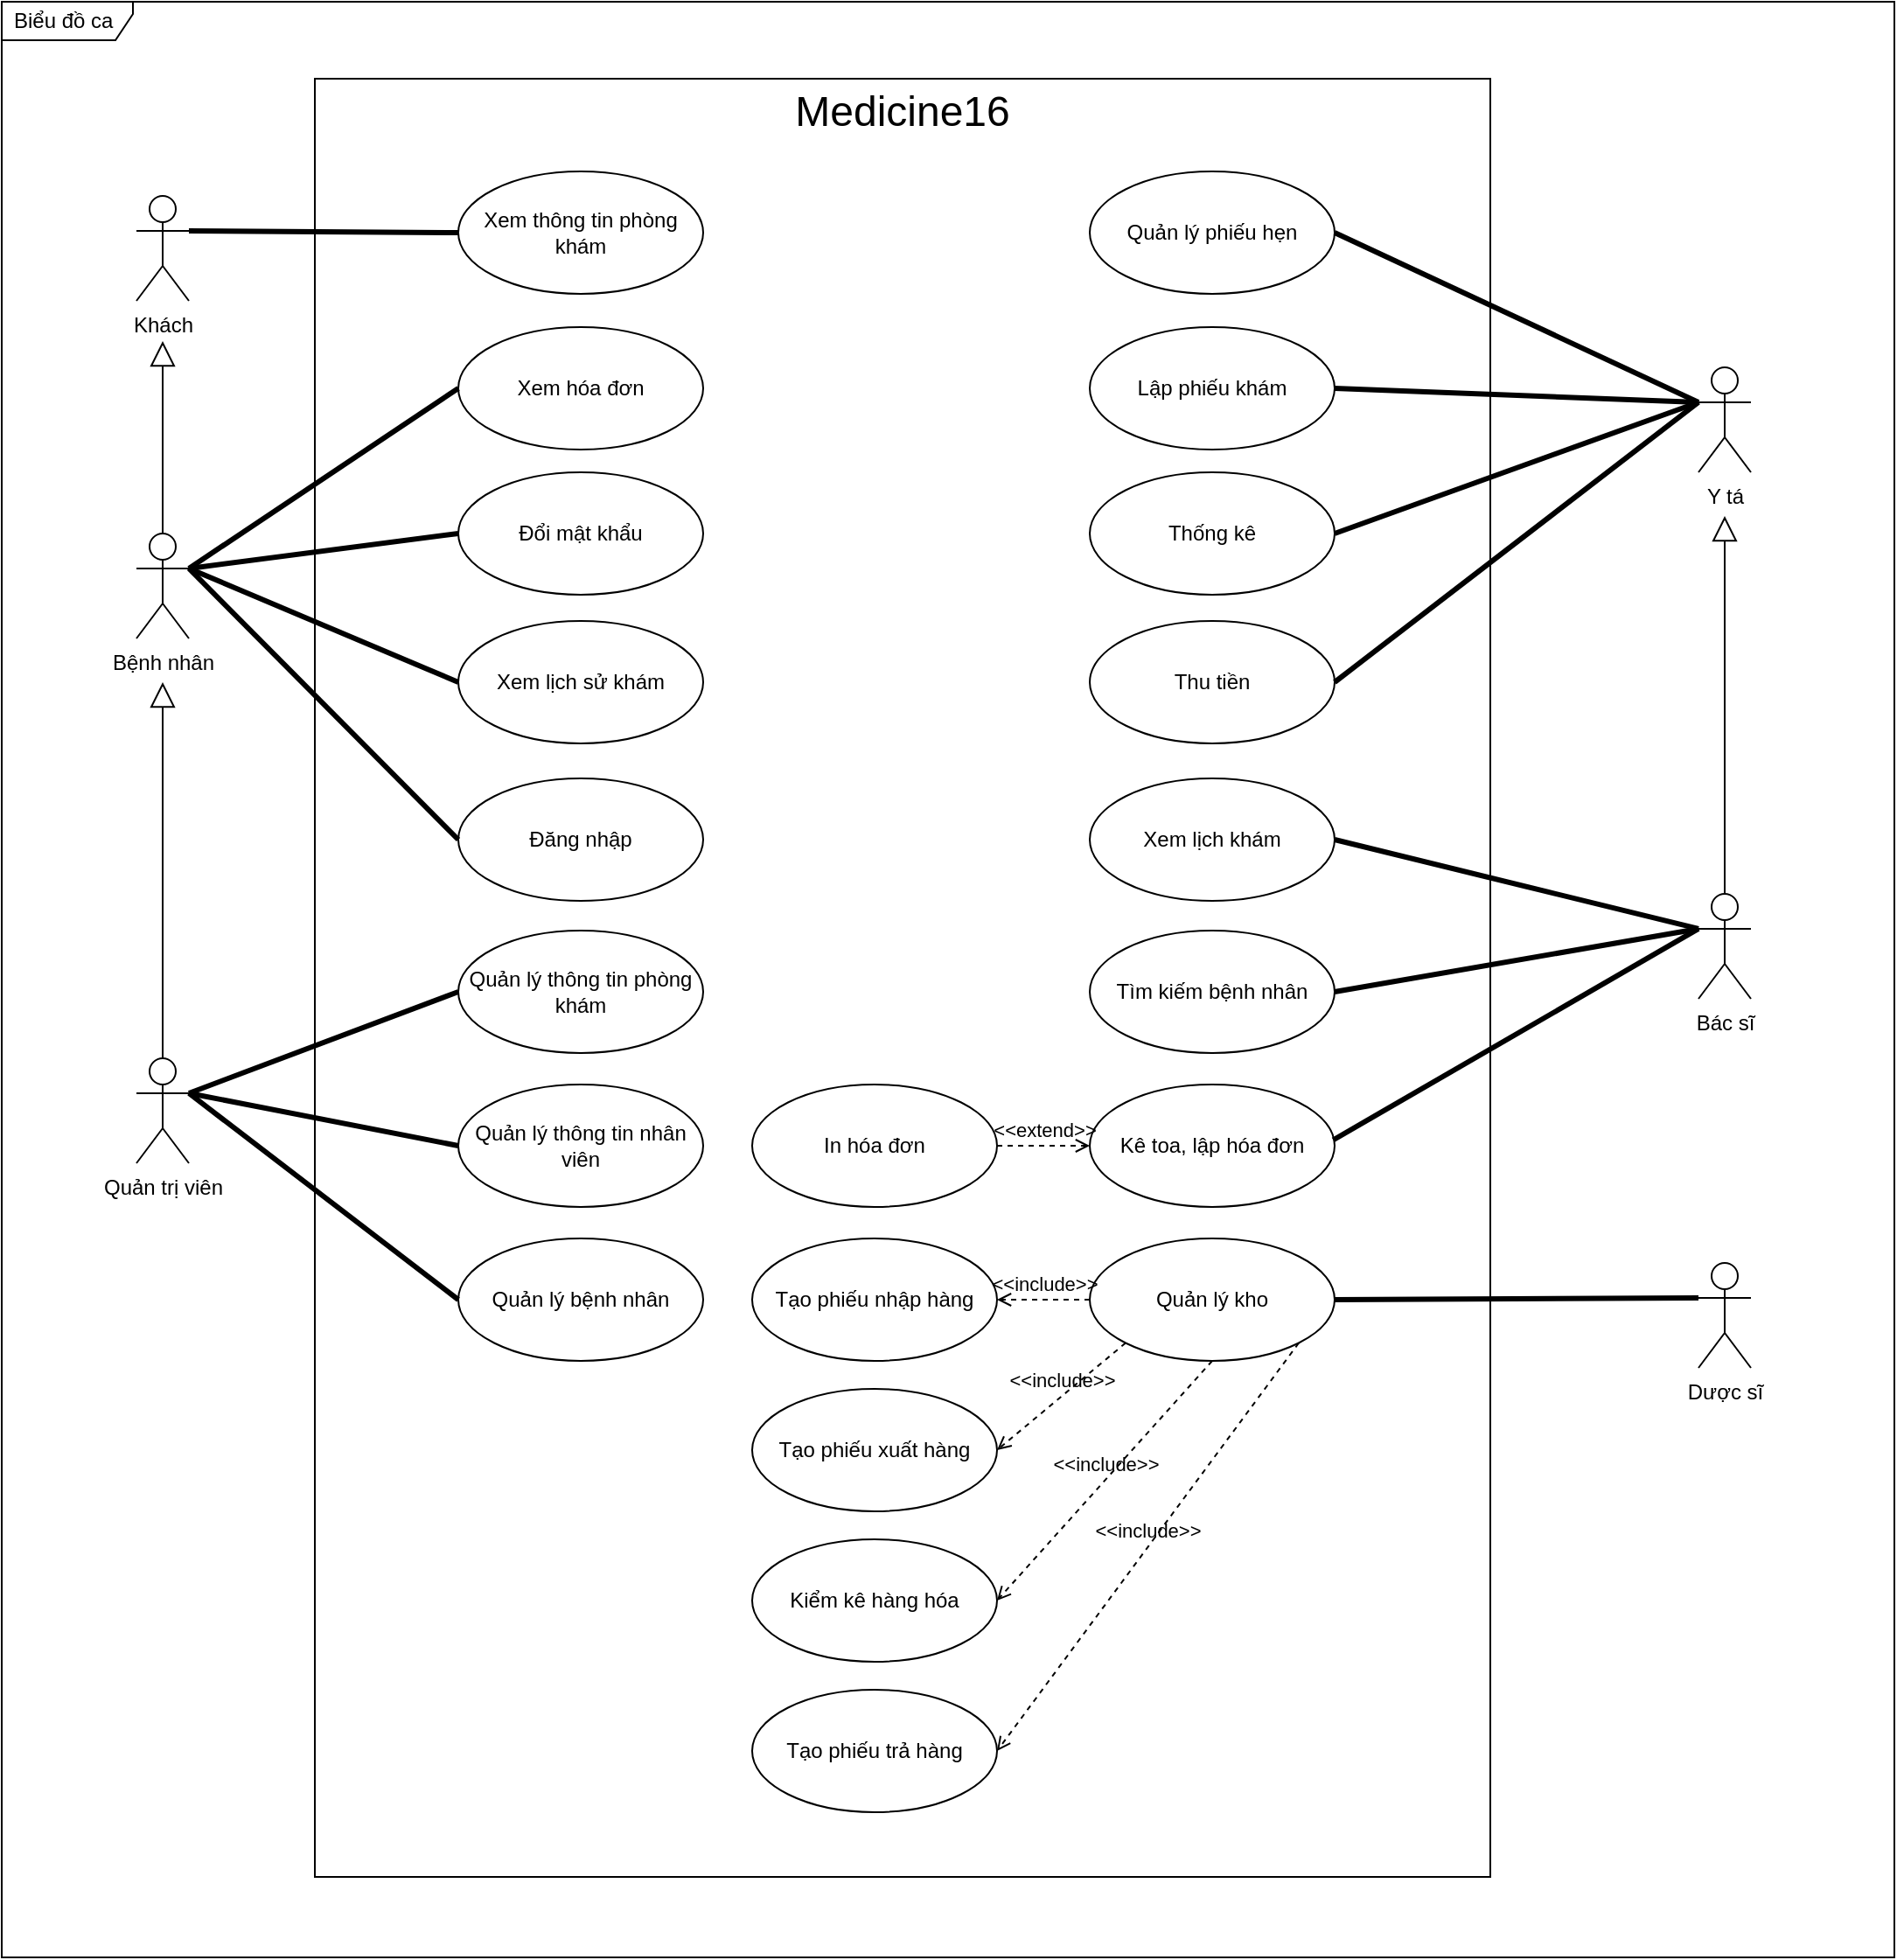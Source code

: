 <mxfile>
    <diagram id="3CGOplF_25yKbEWaD3JT" name="ca">
        <mxGraphModel dx="1855" dy="1674" grid="0" gridSize="10" guides="1" tooltips="1" connect="1" arrows="1" fold="1" page="1" pageScale="1" pageWidth="850" pageHeight="1100" math="0" shadow="0">
            <root>
                <mxCell id="0"/>
                <mxCell id="1" parent="0"/>
                <mxCell id="218" value="Biểu đồ ca" style="shape=umlFrame;whiteSpace=wrap;html=1;width=75;height=22;boundedLbl=1;verticalAlign=middle;align=left;spacingLeft=5;" parent="1" vertex="1">
                    <mxGeometry x="-195" y="-114" width="1082" height="1118" as="geometry"/>
                </mxCell>
                <mxCell id="263" value="" style="rounded=0;whiteSpace=wrap;html=1;" parent="1" vertex="1">
                    <mxGeometry x="-16" y="-70" width="672" height="1028" as="geometry"/>
                </mxCell>
                <mxCell id="90" value="Quản trị viên" style="shape=umlActor;verticalLabelPosition=bottom;verticalAlign=top;html=1;" parent="1" vertex="1">
                    <mxGeometry x="-118" y="490" width="30" height="60" as="geometry"/>
                </mxCell>
                <mxCell id="91" value="Xem thông tin phòng khám" style="ellipse;whiteSpace=wrap;html=1;" parent="1" vertex="1">
                    <mxGeometry x="66" y="-17" width="140" height="70" as="geometry"/>
                </mxCell>
                <mxCell id="92" value="Quản lý thông tin phòng khám" style="ellipse;whiteSpace=wrap;html=1;" parent="1" vertex="1">
                    <mxGeometry x="66" y="417" width="140" height="70" as="geometry"/>
                </mxCell>
                <mxCell id="93" value="" style="endArrow=none;startArrow=none;endFill=0;startFill=0;endSize=8;html=1;verticalAlign=bottom;labelBackgroundColor=none;strokeWidth=3;exitX=1;exitY=0.333;exitDx=0;exitDy=0;exitPerimeter=0;entryX=0;entryY=0.5;entryDx=0;entryDy=0;" parent="1" source="219" target="91" edge="1">
                    <mxGeometry width="160" relative="1" as="geometry">
                        <mxPoint x="68" y="130" as="sourcePoint"/>
                        <mxPoint x="211" y="231" as="targetPoint"/>
                    </mxGeometry>
                </mxCell>
                <mxCell id="94" value="" style="endArrow=none;startArrow=none;endFill=0;startFill=0;endSize=8;html=1;verticalAlign=bottom;labelBackgroundColor=none;strokeWidth=3;exitX=1;exitY=0.333;exitDx=0;exitDy=0;exitPerimeter=0;entryX=0;entryY=0.5;entryDx=0;entryDy=0;" parent="1" source="90" target="92" edge="1">
                    <mxGeometry width="160" relative="1" as="geometry">
                        <mxPoint x="68" y="130" as="sourcePoint"/>
                        <mxPoint x="337" y="242" as="targetPoint"/>
                    </mxGeometry>
                </mxCell>
                <mxCell id="219" value="Khách" style="shape=umlActor;verticalLabelPosition=bottom;verticalAlign=top;html=1;" parent="1" vertex="1">
                    <mxGeometry x="-118" y="-3" width="30" height="60" as="geometry"/>
                </mxCell>
                <mxCell id="270" value="&lt;font style=&quot;font-size: 24px&quot;&gt;Medicine16&lt;/font&gt;" style="text;html=1;strokeColor=none;fillColor=none;align=center;verticalAlign=middle;whiteSpace=wrap;rounded=0;" parent="1" vertex="1">
                    <mxGeometry x="300" y="-61" width="40" height="20" as="geometry"/>
                </mxCell>
                <mxCell id="e231MXxMTPdDSmjY2rK_-270" value="Quản lý bệnh nhân" style="ellipse;whiteSpace=wrap;html=1;" parent="1" vertex="1">
                    <mxGeometry x="66" y="593" width="140" height="70" as="geometry"/>
                </mxCell>
                <mxCell id="e231MXxMTPdDSmjY2rK_-271" value="" style="endArrow=none;startArrow=none;endFill=0;startFill=0;endSize=8;html=1;verticalAlign=bottom;labelBackgroundColor=none;strokeWidth=3;entryX=0;entryY=0.5;entryDx=0;entryDy=0;exitX=1;exitY=0.333;exitDx=0;exitDy=0;exitPerimeter=0;" parent="1" source="90" target="e231MXxMTPdDSmjY2rK_-270" edge="1">
                    <mxGeometry width="160" relative="1" as="geometry">
                        <mxPoint x="-85" y="169" as="sourcePoint"/>
                        <mxPoint x="73" y="179" as="targetPoint"/>
                    </mxGeometry>
                </mxCell>
                <mxCell id="e231MXxMTPdDSmjY2rK_-272" value="Quản lý thông tin nhân viên" style="ellipse;whiteSpace=wrap;html=1;" parent="1" vertex="1">
                    <mxGeometry x="66" y="505" width="140" height="70" as="geometry"/>
                </mxCell>
                <mxCell id="e231MXxMTPdDSmjY2rK_-274" value="Bệnh nhân" style="shape=umlActor;verticalLabelPosition=bottom;verticalAlign=top;html=1;" parent="1" vertex="1">
                    <mxGeometry x="-118" y="190" width="30" height="60" as="geometry"/>
                </mxCell>
                <mxCell id="e231MXxMTPdDSmjY2rK_-279" value="Đổi mật khẩu" style="ellipse;whiteSpace=wrap;html=1;" parent="1" vertex="1">
                    <mxGeometry x="66" y="155" width="140" height="70" as="geometry"/>
                </mxCell>
                <mxCell id="e231MXxMTPdDSmjY2rK_-280" value="Đăng nhập" style="ellipse;whiteSpace=wrap;html=1;" parent="1" vertex="1">
                    <mxGeometry x="66" y="330" width="140" height="70" as="geometry"/>
                </mxCell>
                <mxCell id="e231MXxMTPdDSmjY2rK_-281" value="Xem lịch sử khám" style="ellipse;whiteSpace=wrap;html=1;" parent="1" vertex="1">
                    <mxGeometry x="66" y="240" width="140" height="70" as="geometry"/>
                </mxCell>
                <mxCell id="e231MXxMTPdDSmjY2rK_-282" value="Xem hóa đơn" style="ellipse;whiteSpace=wrap;html=1;" parent="1" vertex="1">
                    <mxGeometry x="66" y="72" width="140" height="70" as="geometry"/>
                </mxCell>
                <mxCell id="e231MXxMTPdDSmjY2rK_-283" value="" style="endArrow=none;startArrow=none;endFill=0;startFill=0;endSize=8;html=1;verticalAlign=bottom;labelBackgroundColor=none;strokeWidth=3;exitX=1;exitY=0.333;exitDx=0;exitDy=0;exitPerimeter=0;entryX=0;entryY=0.5;entryDx=0;entryDy=0;" parent="1" source="e231MXxMTPdDSmjY2rK_-274" target="e231MXxMTPdDSmjY2rK_-279" edge="1">
                    <mxGeometry width="160" relative="1" as="geometry">
                        <mxPoint x="-78" y="27" as="sourcePoint"/>
                        <mxPoint x="76" y="28" as="targetPoint"/>
                    </mxGeometry>
                </mxCell>
                <mxCell id="e231MXxMTPdDSmjY2rK_-284" value="" style="endArrow=none;startArrow=none;endFill=0;startFill=0;endSize=8;html=1;verticalAlign=bottom;labelBackgroundColor=none;strokeWidth=3;exitX=1;exitY=0.333;exitDx=0;exitDy=0;exitPerimeter=0;entryX=0;entryY=0.5;entryDx=0;entryDy=0;" parent="1" source="e231MXxMTPdDSmjY2rK_-274" target="e231MXxMTPdDSmjY2rK_-280" edge="1">
                    <mxGeometry width="160" relative="1" as="geometry">
                        <mxPoint x="-68" y="37" as="sourcePoint"/>
                        <mxPoint x="86" y="38" as="targetPoint"/>
                    </mxGeometry>
                </mxCell>
                <mxCell id="e231MXxMTPdDSmjY2rK_-285" value="" style="endArrow=none;startArrow=none;endFill=0;startFill=0;endSize=8;html=1;verticalAlign=bottom;labelBackgroundColor=none;strokeWidth=3;exitX=1;exitY=0.333;exitDx=0;exitDy=0;exitPerimeter=0;entryX=0;entryY=0.5;entryDx=0;entryDy=0;" parent="1" source="e231MXxMTPdDSmjY2rK_-274" target="e231MXxMTPdDSmjY2rK_-281" edge="1">
                    <mxGeometry width="160" relative="1" as="geometry">
                        <mxPoint x="-78" y="191" as="sourcePoint"/>
                        <mxPoint x="81" y="201" as="targetPoint"/>
                    </mxGeometry>
                </mxCell>
                <mxCell id="e231MXxMTPdDSmjY2rK_-286" value="" style="endArrow=none;startArrow=none;endFill=0;startFill=0;endSize=8;html=1;verticalAlign=bottom;labelBackgroundColor=none;strokeWidth=3;exitX=1;exitY=0.333;exitDx=0;exitDy=0;exitPerimeter=0;entryX=0;entryY=0.5;entryDx=0;entryDy=0;" parent="1" source="e231MXxMTPdDSmjY2rK_-274" target="e231MXxMTPdDSmjY2rK_-282" edge="1">
                    <mxGeometry width="160" relative="1" as="geometry">
                        <mxPoint x="-68" y="201" as="sourcePoint"/>
                        <mxPoint x="91" y="211" as="targetPoint"/>
                    </mxGeometry>
                </mxCell>
                <mxCell id="e231MXxMTPdDSmjY2rK_-290" value="Y tá" style="shape=umlActor;verticalLabelPosition=bottom;verticalAlign=top;html=1;" parent="1" vertex="1">
                    <mxGeometry x="775" y="95" width="30" height="60" as="geometry"/>
                </mxCell>
                <mxCell id="e231MXxMTPdDSmjY2rK_-291" value="Quản lý phiếu hẹn" style="ellipse;whiteSpace=wrap;html=1;" parent="1" vertex="1">
                    <mxGeometry x="427" y="-17" width="140" height="70" as="geometry"/>
                </mxCell>
                <mxCell id="e231MXxMTPdDSmjY2rK_-293" value="Lập phiếu khám" style="ellipse;whiteSpace=wrap;html=1;" parent="1" vertex="1">
                    <mxGeometry x="427" y="72" width="140" height="70" as="geometry"/>
                </mxCell>
                <mxCell id="e231MXxMTPdDSmjY2rK_-294" value="Thống kê" style="ellipse;whiteSpace=wrap;html=1;" parent="1" vertex="1">
                    <mxGeometry x="427" y="155" width="140" height="70" as="geometry"/>
                </mxCell>
                <mxCell id="e231MXxMTPdDSmjY2rK_-295" value="Thu tiền" style="ellipse;whiteSpace=wrap;html=1;" parent="1" vertex="1">
                    <mxGeometry x="427" y="240" width="140" height="70" as="geometry"/>
                </mxCell>
                <mxCell id="e231MXxMTPdDSmjY2rK_-297" value="" style="endArrow=none;startArrow=none;endFill=0;startFill=0;endSize=8;html=1;verticalAlign=bottom;labelBackgroundColor=none;strokeWidth=3;exitX=1;exitY=0.5;exitDx=0;exitDy=0;entryX=0;entryY=0.333;entryDx=0;entryDy=0;entryPerimeter=0;" parent="1" source="e231MXxMTPdDSmjY2rK_-291" target="e231MXxMTPdDSmjY2rK_-290" edge="1">
                    <mxGeometry width="160" relative="1" as="geometry">
                        <mxPoint x="-78" y="199" as="sourcePoint"/>
                        <mxPoint x="76" y="115" as="targetPoint"/>
                    </mxGeometry>
                </mxCell>
                <mxCell id="e231MXxMTPdDSmjY2rK_-298" value="" style="endArrow=none;startArrow=none;endFill=0;startFill=0;endSize=8;html=1;verticalAlign=bottom;labelBackgroundColor=none;strokeWidth=3;exitX=1;exitY=0.5;exitDx=0;exitDy=0;entryX=0;entryY=0.333;entryDx=0;entryDy=0;entryPerimeter=0;" parent="1" source="e231MXxMTPdDSmjY2rK_-293" target="e231MXxMTPdDSmjY2rK_-290" edge="1">
                    <mxGeometry width="160" relative="1" as="geometry">
                        <mxPoint x="440" y="28" as="sourcePoint"/>
                        <mxPoint x="612" y="25" as="targetPoint"/>
                    </mxGeometry>
                </mxCell>
                <mxCell id="e231MXxMTPdDSmjY2rK_-299" value="" style="endArrow=none;startArrow=none;endFill=0;startFill=0;endSize=8;html=1;verticalAlign=bottom;labelBackgroundColor=none;strokeWidth=3;exitX=1;exitY=0.5;exitDx=0;exitDy=0;entryX=0;entryY=0.333;entryDx=0;entryDy=0;entryPerimeter=0;" parent="1" source="e231MXxMTPdDSmjY2rK_-294" target="e231MXxMTPdDSmjY2rK_-290" edge="1">
                    <mxGeometry width="160" relative="1" as="geometry">
                        <mxPoint x="450" y="38" as="sourcePoint"/>
                        <mxPoint x="622" y="35" as="targetPoint"/>
                    </mxGeometry>
                </mxCell>
                <mxCell id="e231MXxMTPdDSmjY2rK_-300" value="" style="endArrow=none;startArrow=none;endFill=0;startFill=0;endSize=8;html=1;verticalAlign=bottom;labelBackgroundColor=none;strokeWidth=3;entryX=0;entryY=0.333;entryDx=0;entryDy=0;entryPerimeter=0;exitX=1;exitY=0.5;exitDx=0;exitDy=0;" parent="1" source="e231MXxMTPdDSmjY2rK_-295" target="e231MXxMTPdDSmjY2rK_-290" edge="1">
                    <mxGeometry width="160" relative="1" as="geometry">
                        <mxPoint x="460" y="48" as="sourcePoint"/>
                        <mxPoint x="632" y="45" as="targetPoint"/>
                    </mxGeometry>
                </mxCell>
                <mxCell id="e231MXxMTPdDSmjY2rK_-301" value="Bác sĩ" style="shape=umlActor;verticalLabelPosition=bottom;verticalAlign=top;html=1;" parent="1" vertex="1">
                    <mxGeometry x="775" y="396" width="30" height="60" as="geometry"/>
                </mxCell>
                <mxCell id="e231MXxMTPdDSmjY2rK_-302" value="Xem lịch khám" style="ellipse;whiteSpace=wrap;html=1;" parent="1" vertex="1">
                    <mxGeometry x="427" y="330" width="140" height="70" as="geometry"/>
                </mxCell>
                <mxCell id="e231MXxMTPdDSmjY2rK_-303" value="Tìm kiếm bệnh nhân" style="ellipse;whiteSpace=wrap;html=1;" parent="1" vertex="1">
                    <mxGeometry x="427" y="417" width="140" height="70" as="geometry"/>
                </mxCell>
                <mxCell id="e231MXxMTPdDSmjY2rK_-304" value="Kê toa, lập hóa đơn" style="ellipse;whiteSpace=wrap;html=1;" parent="1" vertex="1">
                    <mxGeometry x="427" y="505" width="140" height="70" as="geometry"/>
                </mxCell>
                <mxCell id="e231MXxMTPdDSmjY2rK_-305" value="In hóa đơn" style="ellipse;whiteSpace=wrap;html=1;" parent="1" vertex="1">
                    <mxGeometry x="234" y="505" width="140" height="70" as="geometry"/>
                </mxCell>
                <mxCell id="e231MXxMTPdDSmjY2rK_-306" value="&amp;lt;&amp;lt;extend&amp;gt;&amp;gt;" style="html=1;verticalAlign=bottom;labelBackgroundColor=none;endArrow=open;endFill=0;dashed=1;exitX=1;exitY=0.5;exitDx=0;exitDy=0;entryX=0;entryY=0.5;entryDx=0;entryDy=0;" parent="1" source="e231MXxMTPdDSmjY2rK_-305" target="e231MXxMTPdDSmjY2rK_-304" edge="1">
                    <mxGeometry width="160" relative="1" as="geometry">
                        <mxPoint x="277" y="565" as="sourcePoint"/>
                        <mxPoint x="404" y="566" as="targetPoint"/>
                    </mxGeometry>
                </mxCell>
                <mxCell id="e231MXxMTPdDSmjY2rK_-307" value="" style="endArrow=none;startArrow=none;endFill=0;startFill=0;endSize=8;html=1;verticalAlign=bottom;labelBackgroundColor=none;strokeWidth=3;entryX=1;entryY=0.5;entryDx=0;entryDy=0;exitX=0;exitY=0.333;exitDx=0;exitDy=0;exitPerimeter=0;" parent="1" source="e231MXxMTPdDSmjY2rK_-301" target="e231MXxMTPdDSmjY2rK_-302" edge="1">
                    <mxGeometry width="160" relative="1" as="geometry">
                        <mxPoint x="-78" y="199" as="sourcePoint"/>
                        <mxPoint x="76" y="289" as="targetPoint"/>
                    </mxGeometry>
                </mxCell>
                <mxCell id="e231MXxMTPdDSmjY2rK_-308" value="" style="endArrow=none;startArrow=none;endFill=0;startFill=0;endSize=8;html=1;verticalAlign=bottom;labelBackgroundColor=none;strokeWidth=3;entryX=1;entryY=0.5;entryDx=0;entryDy=0;exitX=0;exitY=0.333;exitDx=0;exitDy=0;exitPerimeter=0;" parent="1" source="e231MXxMTPdDSmjY2rK_-301" target="e231MXxMTPdDSmjY2rK_-303" edge="1">
                    <mxGeometry width="160" relative="1" as="geometry">
                        <mxPoint x="-78" y="458" as="sourcePoint"/>
                        <mxPoint x="73" y="385" as="targetPoint"/>
                    </mxGeometry>
                </mxCell>
                <mxCell id="e231MXxMTPdDSmjY2rK_-309" value="" style="endArrow=none;startArrow=none;endFill=0;startFill=0;endSize=8;html=1;verticalAlign=bottom;labelBackgroundColor=none;strokeWidth=3;entryX=0.994;entryY=0.453;entryDx=0;entryDy=0;entryPerimeter=0;exitX=0;exitY=0.333;exitDx=0;exitDy=0;exitPerimeter=0;" parent="1" source="e231MXxMTPdDSmjY2rK_-301" target="e231MXxMTPdDSmjY2rK_-304" edge="1">
                    <mxGeometry width="160" relative="1" as="geometry">
                        <mxPoint x="789" y="390" as="sourcePoint"/>
                        <mxPoint x="83" y="395" as="targetPoint"/>
                    </mxGeometry>
                </mxCell>
                <mxCell id="e231MXxMTPdDSmjY2rK_-312" value="" style="endArrow=none;startArrow=none;endFill=0;startFill=0;endSize=8;html=1;verticalAlign=bottom;labelBackgroundColor=none;strokeWidth=3;entryX=0;entryY=0.5;entryDx=0;entryDy=0;exitX=1;exitY=0.333;exitDx=0;exitDy=0;exitPerimeter=0;" parent="1" source="90" target="e231MXxMTPdDSmjY2rK_-272" edge="1">
                    <mxGeometry width="160" relative="1" as="geometry">
                        <mxPoint x="-78" y="520.0" as="sourcePoint"/>
                        <mxPoint x="76" y="631" as="targetPoint"/>
                    </mxGeometry>
                </mxCell>
                <mxCell id="e231MXxMTPdDSmjY2rK_-318" value="Dược sĩ" style="shape=umlActor;verticalLabelPosition=bottom;verticalAlign=top;html=1;" parent="1" vertex="1">
                    <mxGeometry x="775" y="607" width="30" height="60" as="geometry"/>
                </mxCell>
                <mxCell id="e231MXxMTPdDSmjY2rK_-322" value="Quản lý kho" style="ellipse;whiteSpace=wrap;html=1;" parent="1" vertex="1">
                    <mxGeometry x="427" y="593" width="140" height="70" as="geometry"/>
                </mxCell>
                <mxCell id="e231MXxMTPdDSmjY2rK_-326" value="" style="endArrow=none;startArrow=none;endFill=0;startFill=0;endSize=8;html=1;verticalAlign=bottom;labelBackgroundColor=none;strokeWidth=3;entryX=1;entryY=0.5;entryDx=0;entryDy=0;exitX=0;exitY=0.333;exitDx=0;exitDy=0;exitPerimeter=0;" parent="1" source="e231MXxMTPdDSmjY2rK_-318" target="e231MXxMTPdDSmjY2rK_-322" edge="1">
                    <mxGeometry width="160" relative="1" as="geometry">
                        <mxPoint x="749" y="731" as="sourcePoint"/>
                        <mxPoint x="576" y="658" as="targetPoint"/>
                    </mxGeometry>
                </mxCell>
                <mxCell id="e231MXxMTPdDSmjY2rK_-327" value="Tạo phiếu nhập hàng" style="ellipse;whiteSpace=wrap;html=1;" parent="1" vertex="1">
                    <mxGeometry x="234" y="593" width="140" height="70" as="geometry"/>
                </mxCell>
                <mxCell id="e231MXxMTPdDSmjY2rK_-328" value="Tạo phiếu xuất hàng" style="ellipse;whiteSpace=wrap;html=1;" parent="1" vertex="1">
                    <mxGeometry x="234" y="679" width="140" height="70" as="geometry"/>
                </mxCell>
                <mxCell id="e231MXxMTPdDSmjY2rK_-329" value="Kiểm kê hàng hóa" style="ellipse;whiteSpace=wrap;html=1;" parent="1" vertex="1">
                    <mxGeometry x="234" y="765" width="140" height="70" as="geometry"/>
                </mxCell>
                <mxCell id="e231MXxMTPdDSmjY2rK_-330" value="Tạo phiếu trả hàng" style="ellipse;whiteSpace=wrap;html=1;" parent="1" vertex="1">
                    <mxGeometry x="234" y="851" width="140" height="70" as="geometry"/>
                </mxCell>
                <mxCell id="e231MXxMTPdDSmjY2rK_-331" value="&amp;lt;&amp;lt;include&amp;gt;&amp;gt;" style="html=1;verticalAlign=bottom;labelBackgroundColor=none;endArrow=open;endFill=0;dashed=1;exitX=0;exitY=0.5;exitDx=0;exitDy=0;entryX=1;entryY=0.5;entryDx=0;entryDy=0;entryPerimeter=0;" parent="1" source="e231MXxMTPdDSmjY2rK_-322" target="e231MXxMTPdDSmjY2rK_-327" edge="1">
                    <mxGeometry width="160" relative="1" as="geometry">
                        <mxPoint x="391" y="703" as="sourcePoint"/>
                        <mxPoint x="551" y="703" as="targetPoint"/>
                    </mxGeometry>
                </mxCell>
                <mxCell id="e231MXxMTPdDSmjY2rK_-332" value="&amp;lt;&amp;lt;include&amp;gt;&amp;gt;" style="html=1;verticalAlign=bottom;labelBackgroundColor=none;endArrow=open;endFill=0;dashed=1;exitX=0;exitY=1;exitDx=0;exitDy=0;entryX=1;entryY=0.5;entryDx=0;entryDy=0;" parent="1" source="e231MXxMTPdDSmjY2rK_-322" target="e231MXxMTPdDSmjY2rK_-328" edge="1">
                    <mxGeometry width="160" relative="1" as="geometry">
                        <mxPoint x="465" y="715" as="sourcePoint"/>
                        <mxPoint x="625" y="715" as="targetPoint"/>
                    </mxGeometry>
                </mxCell>
                <mxCell id="e231MXxMTPdDSmjY2rK_-333" value="&amp;lt;&amp;lt;include&amp;gt;&amp;gt;" style="html=1;verticalAlign=bottom;labelBackgroundColor=none;endArrow=open;endFill=0;dashed=1;exitX=0.5;exitY=1;exitDx=0;exitDy=0;entryX=1;entryY=0.5;entryDx=0;entryDy=0;" parent="1" source="e231MXxMTPdDSmjY2rK_-322" target="e231MXxMTPdDSmjY2rK_-329" edge="1">
                    <mxGeometry width="160" relative="1" as="geometry">
                        <mxPoint x="446" y="761" as="sourcePoint"/>
                        <mxPoint x="606" y="761" as="targetPoint"/>
                    </mxGeometry>
                </mxCell>
                <mxCell id="e231MXxMTPdDSmjY2rK_-334" value="&amp;lt;&amp;lt;include&amp;gt;&amp;gt;" style="html=1;verticalAlign=bottom;labelBackgroundColor=none;endArrow=open;endFill=0;dashed=1;entryX=1;entryY=0.5;entryDx=0;entryDy=0;exitX=1;exitY=1;exitDx=0;exitDy=0;" parent="1" source="e231MXxMTPdDSmjY2rK_-322" target="e231MXxMTPdDSmjY2rK_-330" edge="1">
                    <mxGeometry width="160" relative="1" as="geometry">
                        <mxPoint x="531" y="663" as="sourcePoint"/>
                        <mxPoint x="644" y="818" as="targetPoint"/>
                    </mxGeometry>
                </mxCell>
                <mxCell id="275" value="" style="edgeStyle=none;html=1;endSize=12;endArrow=block;endFill=0;exitX=0.5;exitY=0;exitDx=0;exitDy=0;exitPerimeter=0;" parent="1" source="e231MXxMTPdDSmjY2rK_-274" edge="1">
                    <mxGeometry width="160" relative="1" as="geometry">
                        <mxPoint x="-313" y="173" as="sourcePoint"/>
                        <mxPoint x="-103" y="80" as="targetPoint"/>
                    </mxGeometry>
                </mxCell>
                <mxCell id="276" value="" style="edgeStyle=none;html=1;endSize=12;endArrow=block;endFill=0;exitX=0.5;exitY=0;exitDx=0;exitDy=0;exitPerimeter=0;" parent="1" source="90" edge="1">
                    <mxGeometry width="160" relative="1" as="geometry">
                        <mxPoint x="-93" y="200" as="sourcePoint"/>
                        <mxPoint x="-103" y="275" as="targetPoint"/>
                    </mxGeometry>
                </mxCell>
                <mxCell id="278" value="" style="edgeStyle=none;html=1;endSize=12;endArrow=block;endFill=0;exitX=0.5;exitY=0;exitDx=0;exitDy=0;exitPerimeter=0;" parent="1" source="e231MXxMTPdDSmjY2rK_-301" edge="1">
                    <mxGeometry width="160" relative="1" as="geometry">
                        <mxPoint x="718" y="235" as="sourcePoint"/>
                        <mxPoint x="790" y="180" as="targetPoint"/>
                    </mxGeometry>
                </mxCell>
            </root>
        </mxGraphModel>
    </diagram>
    <diagram id="HT-kcf05mH7y3KA-HaJt" name="Nháp">
        <mxGraphModel dx="1855" dy="574" grid="0" gridSize="10" guides="1" tooltips="1" connect="1" arrows="1" fold="1" page="1" pageScale="1" pageWidth="850" pageHeight="1100" math="0" shadow="0">
            <root>
                <mxCell id="GfGqxMvwCuDYOrnApSIa-0"/>
                <mxCell id="GfGqxMvwCuDYOrnApSIa-1" parent="GfGqxMvwCuDYOrnApSIa-0"/>
                <mxCell id="KA0_QR6ETRWi7qy15WYJ-0" value="&lt;span style=&quot;font-weight: 700 ; text-align: center&quot;&gt;Biểu đồ ca&lt;/span&gt;" style="shape=umlFrame;whiteSpace=wrap;html=1;width=79;height=24;boundedLbl=1;verticalAlign=middle;align=left;spacingLeft=5;" parent="GfGqxMvwCuDYOrnApSIa-1" vertex="1">
                    <mxGeometry x="-69" y="348" width="617" height="527" as="geometry"/>
                </mxCell>
                <mxCell id="KA0_QR6ETRWi7qy15WYJ-1" value="" style="rounded=0;whiteSpace=wrap;html=1;" parent="GfGqxMvwCuDYOrnApSIa-1" vertex="1">
                    <mxGeometry x="98" y="370" width="416" height="471" as="geometry"/>
                </mxCell>
                <mxCell id="KA0_QR6ETRWi7qy15WYJ-2" value="Nhân viên" style="shape=umlActor;verticalLabelPosition=bottom;verticalAlign=top;html=1;" parent="GfGqxMvwCuDYOrnApSIa-1" vertex="1">
                    <mxGeometry x="-34" y="490" width="30" height="60" as="geometry"/>
                </mxCell>
                <mxCell id="KA0_QR6ETRWi7qy15WYJ-3" value="Quản trị viên" style="shape=umlActor;verticalLabelPosition=bottom;verticalAlign=top;html=1;" parent="GfGqxMvwCuDYOrnApSIa-1" vertex="1">
                    <mxGeometry x="-34" y="671" width="30" height="60" as="geometry"/>
                </mxCell>
                <mxCell id="KA0_QR6ETRWi7qy15WYJ-4" value="Đăng ký nhân viên mới" style="ellipse;whiteSpace=wrap;html=1;" parent="GfGqxMvwCuDYOrnApSIa-1" vertex="1">
                    <mxGeometry x="149" y="404" width="140" height="70" as="geometry"/>
                </mxCell>
                <mxCell id="KA0_QR6ETRWi7qy15WYJ-5" value="Quản lý nhân viên" style="ellipse;whiteSpace=wrap;html=1;" parent="GfGqxMvwCuDYOrnApSIa-1" vertex="1">
                    <mxGeometry x="149" y="486" width="140" height="70" as="geometry"/>
                </mxCell>
                <mxCell id="KA0_QR6ETRWi7qy15WYJ-6" value="Quản lý tài khoản" style="ellipse;whiteSpace=wrap;html=1;" parent="GfGqxMvwCuDYOrnApSIa-1" vertex="1">
                    <mxGeometry x="149" y="566" width="140" height="70" as="geometry"/>
                </mxCell>
                <mxCell id="KA0_QR6ETRWi7qy15WYJ-7" value="" style="endArrow=none;startArrow=none;endFill=0;startFill=0;endSize=8;html=1;verticalAlign=bottom;labelBackgroundColor=none;strokeWidth=3;exitX=1;exitY=0.333;exitDx=0;exitDy=0;exitPerimeter=0;entryX=0;entryY=0.5;entryDx=0;entryDy=0;" parent="GfGqxMvwCuDYOrnApSIa-1" source="KA0_QR6ETRWi7qy15WYJ-2" target="KA0_QR6ETRWi7qy15WYJ-4" edge="1">
                    <mxGeometry width="160" relative="1" as="geometry">
                        <mxPoint x="248" y="342" as="sourcePoint"/>
                        <mxPoint x="408" y="342" as="targetPoint"/>
                    </mxGeometry>
                </mxCell>
                <mxCell id="KA0_QR6ETRWi7qy15WYJ-8" value="" style="endArrow=none;startArrow=none;endFill=0;startFill=0;endSize=8;html=1;verticalAlign=bottom;labelBackgroundColor=none;strokeWidth=3;exitX=1;exitY=0.333;exitDx=0;exitDy=0;exitPerimeter=0;entryX=0;entryY=0.5;entryDx=0;entryDy=0;" parent="GfGqxMvwCuDYOrnApSIa-1" source="KA0_QR6ETRWi7qy15WYJ-2" target="KA0_QR6ETRWi7qy15WYJ-5" edge="1">
                    <mxGeometry width="160" relative="1" as="geometry">
                        <mxPoint x="248" y="342" as="sourcePoint"/>
                        <mxPoint x="408" y="342" as="targetPoint"/>
                    </mxGeometry>
                </mxCell>
                <mxCell id="KA0_QR6ETRWi7qy15WYJ-9" value="" style="endArrow=none;startArrow=none;endFill=0;startFill=0;endSize=8;html=1;verticalAlign=bottom;labelBackgroundColor=none;strokeWidth=3;exitX=1;exitY=0.333;exitDx=0;exitDy=0;exitPerimeter=0;entryX=0;entryY=0.5;entryDx=0;entryDy=0;" parent="GfGqxMvwCuDYOrnApSIa-1" source="KA0_QR6ETRWi7qy15WYJ-2" target="KA0_QR6ETRWi7qy15WYJ-6" edge="1">
                    <mxGeometry width="160" relative="1" as="geometry">
                        <mxPoint x="248" y="342" as="sourcePoint"/>
                        <mxPoint x="408" y="342" as="targetPoint"/>
                    </mxGeometry>
                </mxCell>
                <mxCell id="KA0_QR6ETRWi7qy15WYJ-10" value="Thay đổi mật khẩu" style="ellipse;whiteSpace=wrap;html=1;" parent="GfGqxMvwCuDYOrnApSIa-1" vertex="1">
                    <mxGeometry x="357" y="570.5" width="140" height="70" as="geometry"/>
                </mxCell>
                <mxCell id="KA0_QR6ETRWi7qy15WYJ-11" value="&amp;lt;&amp;lt;extend&amp;gt;&amp;gt;" style="html=1;verticalAlign=bottom;labelBackgroundColor=none;endArrow=open;endFill=0;dashed=1;exitX=0;exitY=0.5;exitDx=0;exitDy=0;entryX=0.993;entryY=0.588;entryDx=0;entryDy=0;entryPerimeter=0;" parent="GfGqxMvwCuDYOrnApSIa-1" source="KA0_QR6ETRWi7qy15WYJ-10" target="KA0_QR6ETRWi7qy15WYJ-6" edge="1">
                    <mxGeometry width="160" relative="1" as="geometry">
                        <mxPoint x="248" y="467" as="sourcePoint"/>
                        <mxPoint x="408" y="467" as="targetPoint"/>
                    </mxGeometry>
                </mxCell>
                <mxCell id="KA0_QR6ETRWi7qy15WYJ-12" value="Xóa tài khoản nhân viên" style="ellipse;whiteSpace=wrap;html=1;" parent="GfGqxMvwCuDYOrnApSIa-1" vertex="1">
                    <mxGeometry x="151.5" y="657" width="140" height="70" as="geometry"/>
                </mxCell>
                <mxCell id="KA0_QR6ETRWi7qy15WYJ-13" value="Đặt lại mật khẩu đăng nhập" style="ellipse;whiteSpace=wrap;html=1;" parent="GfGqxMvwCuDYOrnApSIa-1" vertex="1">
                    <mxGeometry x="151.5" y="744" width="140" height="70" as="geometry"/>
                </mxCell>
                <mxCell id="KA0_QR6ETRWi7qy15WYJ-14" value="" style="endArrow=none;startArrow=none;endFill=0;startFill=0;endSize=8;html=1;verticalAlign=bottom;labelBackgroundColor=none;strokeWidth=3;exitX=0;exitY=0.5;exitDx=0;exitDy=0;entryX=1;entryY=0.333;entryDx=0;entryDy=0;entryPerimeter=0;" parent="GfGqxMvwCuDYOrnApSIa-1" source="KA0_QR6ETRWi7qy15WYJ-12" target="KA0_QR6ETRWi7qy15WYJ-3" edge="1">
                    <mxGeometry width="160" relative="1" as="geometry">
                        <mxPoint x="314" y="474" as="sourcePoint"/>
                        <mxPoint x="474" y="474" as="targetPoint"/>
                    </mxGeometry>
                </mxCell>
                <mxCell id="KA0_QR6ETRWi7qy15WYJ-15" value="" style="endArrow=none;startArrow=none;endFill=0;startFill=0;endSize=8;html=1;verticalAlign=bottom;labelBackgroundColor=none;strokeWidth=3;entryX=1;entryY=0.333;entryDx=0;entryDy=0;entryPerimeter=0;exitX=0;exitY=0.5;exitDx=0;exitDy=0;" parent="GfGqxMvwCuDYOrnApSIa-1" source="KA0_QR6ETRWi7qy15WYJ-13" target="KA0_QR6ETRWi7qy15WYJ-3" edge="1">
                    <mxGeometry width="160" relative="1" as="geometry">
                        <mxPoint x="357" y="591" as="sourcePoint"/>
                        <mxPoint x="517" y="591" as="targetPoint"/>
                    </mxGeometry>
                </mxCell>
                <mxCell id="KA0_QR6ETRWi7qy15WYJ-16" value="" style="endArrow=block;html=1;rounded=0;align=center;verticalAlign=bottom;endFill=0;labelBackgroundColor=none;endSize=8;exitX=0.5;exitY=0;exitDx=0;exitDy=0;exitPerimeter=0;" parent="GfGqxMvwCuDYOrnApSIa-1" source="KA0_QR6ETRWi7qy15WYJ-3" edge="1">
                    <mxGeometry relative="1" as="geometry">
                        <mxPoint x="-46" y="652" as="sourcePoint"/>
                        <mxPoint x="-19" y="572" as="targetPoint"/>
                    </mxGeometry>
                </mxCell>
                <mxCell id="KA0_QR6ETRWi7qy15WYJ-17" value="" style="resizable=0;html=1;align=center;verticalAlign=top;labelBackgroundColor=none;" parent="KA0_QR6ETRWi7qy15WYJ-16" connectable="0" vertex="1">
                    <mxGeometry relative="1" as="geometry"/>
                </mxCell>
                <mxCell id="KA0_QR6ETRWi7qy15WYJ-18" value="Medicine16" style="text;html=1;strokeColor=none;fillColor=none;align=center;verticalAlign=middle;whiteSpace=wrap;rounded=0;" parent="GfGqxMvwCuDYOrnApSIa-1" vertex="1">
                    <mxGeometry x="274" y="374" width="40" height="20" as="geometry"/>
                </mxCell>
                <mxCell id="6dWUYyxlM9GWvyayEn2V-0" value="Admin" style="shape=umlActor;verticalLabelPosition=bottom;verticalAlign=top;html=1;" vertex="1" parent="GfGqxMvwCuDYOrnApSIa-1">
                    <mxGeometry x="697" y="1106" width="30" height="60" as="geometry"/>
                </mxCell>
                <mxCell id="6dWUYyxlM9GWvyayEn2V-1" value="Doctor" style="shape=umlActor;verticalLabelPosition=bottom;verticalAlign=top;html=1;" vertex="1" parent="GfGqxMvwCuDYOrnApSIa-1">
                    <mxGeometry x="697" y="954" width="30" height="60" as="geometry"/>
                </mxCell>
                <mxCell id="6dWUYyxlM9GWvyayEn2V-2" value="Thêm hồ sơ đến thăm" style="ellipse;whiteSpace=wrap;html=1;" vertex="1" parent="GfGqxMvwCuDYOrnApSIa-1">
                    <mxGeometry x="855" y="912" width="140" height="70" as="geometry"/>
                </mxCell>
                <mxCell id="6dWUYyxlM9GWvyayEn2V-3" value="Xem hồ sơ đến thăm" style="ellipse;whiteSpace=wrap;html=1;" vertex="1" parent="GfGqxMvwCuDYOrnApSIa-1">
                    <mxGeometry x="855" y="996" width="140" height="70" as="geometry"/>
                </mxCell>
                <mxCell id="6dWUYyxlM9GWvyayEn2V-4" value="Chỉnh sửa hồ sơ đến thăm" style="ellipse;whiteSpace=wrap;html=1;" vertex="1" parent="GfGqxMvwCuDYOrnApSIa-1">
                    <mxGeometry x="855" y="1079" width="140" height="70" as="geometry"/>
                </mxCell>
                <mxCell id="6dWUYyxlM9GWvyayEn2V-5" value="Xóa hồ sơ đến thăm" style="ellipse;whiteSpace=wrap;html=1;" vertex="1" parent="GfGqxMvwCuDYOrnApSIa-1">
                    <mxGeometry x="855" y="1162" width="140" height="70" as="geometry"/>
                </mxCell>
                <mxCell id="6dWUYyxlM9GWvyayEn2V-6" value="Thêm hồ sơ đơn thuốc" style="ellipse;whiteSpace=wrap;html=1;" vertex="1" parent="GfGqxMvwCuDYOrnApSIa-1">
                    <mxGeometry x="1067" y="915" width="140" height="70" as="geometry"/>
                </mxCell>
                <mxCell id="6dWUYyxlM9GWvyayEn2V-7" value="Chỉnh sửa hồ sơ đơn thuốc" style="ellipse;whiteSpace=wrap;html=1;" vertex="1" parent="GfGqxMvwCuDYOrnApSIa-1">
                    <mxGeometry x="1063" y="996" width="140" height="70" as="geometry"/>
                </mxCell>
                <mxCell id="6dWUYyxlM9GWvyayEn2V-8" value="Xóa hồ sơ đơn thuốc" style="ellipse;whiteSpace=wrap;html=1;" vertex="1" parent="GfGqxMvwCuDYOrnApSIa-1">
                    <mxGeometry x="1063" y="1087" width="140" height="70" as="geometry"/>
                </mxCell>
                <mxCell id="6dWUYyxlM9GWvyayEn2V-9" value="" style="endArrow=none;startArrow=none;endFill=0;startFill=0;endSize=8;html=1;verticalAlign=bottom;labelBackgroundColor=none;strokeWidth=3;exitX=1;exitY=0.333;exitDx=0;exitDy=0;exitPerimeter=0;entryX=0;entryY=0.5;entryDx=0;entryDy=0;" edge="1" parent="GfGqxMvwCuDYOrnApSIa-1" source="6dWUYyxlM9GWvyayEn2V-1" target="6dWUYyxlM9GWvyayEn2V-2">
                    <mxGeometry width="160" relative="1" as="geometry">
                        <mxPoint x="747" y="993" as="sourcePoint"/>
                        <mxPoint x="907" y="993" as="targetPoint"/>
                    </mxGeometry>
                </mxCell>
                <mxCell id="6dWUYyxlM9GWvyayEn2V-10" value="" style="endArrow=none;startArrow=none;endFill=0;startFill=0;endSize=8;html=1;verticalAlign=bottom;labelBackgroundColor=none;strokeWidth=3;exitX=1;exitY=0.333;exitDx=0;exitDy=0;exitPerimeter=0;entryX=0;entryY=0.5;entryDx=0;entryDy=0;" edge="1" parent="GfGqxMvwCuDYOrnApSIa-1" source="6dWUYyxlM9GWvyayEn2V-1" target="6dWUYyxlM9GWvyayEn2V-3">
                    <mxGeometry width="160" relative="1" as="geometry">
                        <mxPoint x="732" y="1008" as="sourcePoint"/>
                        <mxPoint x="892" y="1008" as="targetPoint"/>
                    </mxGeometry>
                </mxCell>
                <mxCell id="6dWUYyxlM9GWvyayEn2V-11" value="" style="endArrow=none;startArrow=none;endFill=0;startFill=0;endSize=8;html=1;verticalAlign=bottom;labelBackgroundColor=none;strokeWidth=3;exitX=1;exitY=0.333;exitDx=0;exitDy=0;exitPerimeter=0;entryX=0;entryY=0.5;entryDx=0;entryDy=0;" edge="1" parent="GfGqxMvwCuDYOrnApSIa-1" source="6dWUYyxlM9GWvyayEn2V-1" target="6dWUYyxlM9GWvyayEn2V-4">
                    <mxGeometry width="160" relative="1" as="geometry">
                        <mxPoint x="984" y="993" as="sourcePoint"/>
                        <mxPoint x="1144" y="993" as="targetPoint"/>
                    </mxGeometry>
                </mxCell>
                <mxCell id="6dWUYyxlM9GWvyayEn2V-12" value="" style="endArrow=none;startArrow=none;endFill=0;startFill=0;endSize=8;html=1;verticalAlign=bottom;labelBackgroundColor=none;strokeWidth=3;exitX=1;exitY=0.333;exitDx=0;exitDy=0;exitPerimeter=0;entryX=0;entryY=0.5;entryDx=0;entryDy=0;" edge="1" parent="GfGqxMvwCuDYOrnApSIa-1" source="6dWUYyxlM9GWvyayEn2V-1" target="6dWUYyxlM9GWvyayEn2V-5">
                    <mxGeometry width="160" relative="1" as="geometry">
                        <mxPoint x="984" y="993" as="sourcePoint"/>
                        <mxPoint x="1144" y="993" as="targetPoint"/>
                    </mxGeometry>
                </mxCell>
                <mxCell id="6dWUYyxlM9GWvyayEn2V-13" value="&amp;lt;&amp;lt;include&amp;gt;&amp;gt;" style="html=1;verticalAlign=bottom;labelBackgroundColor=none;endArrow=open;endFill=0;dashed=1;exitX=1;exitY=0.5;exitDx=0;exitDy=0;entryX=0;entryY=0.457;entryDx=0;entryDy=0;entryPerimeter=0;" edge="1" parent="GfGqxMvwCuDYOrnApSIa-1" source="6dWUYyxlM9GWvyayEn2V-2" target="6dWUYyxlM9GWvyayEn2V-6">
                    <mxGeometry width="160" relative="1" as="geometry">
                        <mxPoint x="963" y="923" as="sourcePoint"/>
                        <mxPoint x="1123" y="923" as="targetPoint"/>
                    </mxGeometry>
                </mxCell>
                <mxCell id="6dWUYyxlM9GWvyayEn2V-14" value="&amp;lt;&amp;lt;extend&amp;gt;&amp;gt;" style="html=1;verticalAlign=bottom;labelBackgroundColor=none;endArrow=open;endFill=0;dashed=1;entryX=1;entryY=0;entryDx=0;entryDy=0;exitX=0;exitY=0.5;exitDx=0;exitDy=0;" edge="1" parent="GfGqxMvwCuDYOrnApSIa-1" source="6dWUYyxlM9GWvyayEn2V-7" target="6dWUYyxlM9GWvyayEn2V-4">
                    <mxGeometry width="160" relative="1" as="geometry">
                        <mxPoint x="1031" y="984" as="sourcePoint"/>
                        <mxPoint x="1149" y="993" as="targetPoint"/>
                    </mxGeometry>
                </mxCell>
                <mxCell id="6dWUYyxlM9GWvyayEn2V-15" value="&amp;lt;&amp;lt;extend&amp;gt;&amp;gt;" style="html=1;verticalAlign=bottom;labelBackgroundColor=none;endArrow=open;endFill=0;dashed=1;entryX=1;entryY=0.5;entryDx=0;entryDy=0;exitX=0;exitY=0.5;exitDx=0;exitDy=0;" edge="1" parent="GfGqxMvwCuDYOrnApSIa-1" source="6dWUYyxlM9GWvyayEn2V-8" target="6dWUYyxlM9GWvyayEn2V-4">
                    <mxGeometry width="160" relative="1" as="geometry">
                        <mxPoint x="989" y="993" as="sourcePoint"/>
                        <mxPoint x="1149" y="993" as="targetPoint"/>
                    </mxGeometry>
                </mxCell>
                <mxCell id="6dWUYyxlM9GWvyayEn2V-16" value="" style="endArrow=none;startArrow=none;endFill=0;startFill=0;endSize=8;html=1;verticalAlign=bottom;labelBackgroundColor=none;strokeWidth=3;exitX=1;exitY=0.333;exitDx=0;exitDy=0;exitPerimeter=0;entryX=0;entryY=0.5;entryDx=0;entryDy=0;" edge="1" parent="GfGqxMvwCuDYOrnApSIa-1" source="6dWUYyxlM9GWvyayEn2V-0" target="6dWUYyxlM9GWvyayEn2V-2">
                    <mxGeometry width="160" relative="1" as="geometry">
                        <mxPoint x="943" y="1007" as="sourcePoint"/>
                        <mxPoint x="1103" y="1007" as="targetPoint"/>
                    </mxGeometry>
                </mxCell>
                <mxCell id="6dWUYyxlM9GWvyayEn2V-17" value="" style="endArrow=none;startArrow=none;endFill=0;startFill=0;endSize=8;html=1;verticalAlign=bottom;labelBackgroundColor=none;strokeWidth=3;exitX=1;exitY=0.333;exitDx=0;exitDy=0;exitPerimeter=0;entryX=0;entryY=0.5;entryDx=0;entryDy=0;" edge="1" parent="GfGqxMvwCuDYOrnApSIa-1" source="6dWUYyxlM9GWvyayEn2V-0" target="6dWUYyxlM9GWvyayEn2V-3">
                    <mxGeometry width="160" relative="1" as="geometry">
                        <mxPoint x="943" y="1007" as="sourcePoint"/>
                        <mxPoint x="1103" y="1007" as="targetPoint"/>
                    </mxGeometry>
                </mxCell>
                <mxCell id="6dWUYyxlM9GWvyayEn2V-18" value="" style="endArrow=none;startArrow=none;endFill=0;startFill=0;endSize=8;html=1;verticalAlign=bottom;labelBackgroundColor=none;strokeWidth=3;exitX=1;exitY=0.333;exitDx=0;exitDy=0;exitPerimeter=0;entryX=0;entryY=0.5;entryDx=0;entryDy=0;" edge="1" parent="GfGqxMvwCuDYOrnApSIa-1" source="6dWUYyxlM9GWvyayEn2V-0" target="6dWUYyxlM9GWvyayEn2V-4">
                    <mxGeometry width="160" relative="1" as="geometry">
                        <mxPoint x="943" y="1007" as="sourcePoint"/>
                        <mxPoint x="1103" y="1007" as="targetPoint"/>
                    </mxGeometry>
                </mxCell>
                <mxCell id="6dWUYyxlM9GWvyayEn2V-19" value="" style="endArrow=none;startArrow=none;endFill=0;startFill=0;endSize=8;html=1;verticalAlign=bottom;labelBackgroundColor=none;strokeWidth=3;exitX=1;exitY=0.333;exitDx=0;exitDy=0;exitPerimeter=0;entryX=0;entryY=0.5;entryDx=0;entryDy=0;" edge="1" parent="GfGqxMvwCuDYOrnApSIa-1" source="6dWUYyxlM9GWvyayEn2V-0" target="6dWUYyxlM9GWvyayEn2V-5">
                    <mxGeometry width="160" relative="1" as="geometry">
                        <mxPoint x="943" y="1007" as="sourcePoint"/>
                        <mxPoint x="1103" y="1007" as="targetPoint"/>
                    </mxGeometry>
                </mxCell>
                <mxCell id="6dWUYyxlM9GWvyayEn2V-20" value="Quản lý lịch sử thăm khám bệnh nhân " style="text;align=center;fontStyle=1;verticalAlign=middle;spacingLeft=3;spacingRight=3;strokeColor=none;rotatable=0;points=[[0,0.5],[1,0.5]];portConstraint=eastwest;" vertex="1" parent="GfGqxMvwCuDYOrnApSIa-1">
                    <mxGeometry x="913" y="1253" width="80" height="26" as="geometry"/>
                </mxCell>
                <mxCell id="nks8BaE6GxC6ngmw0A5t-0" value="&lt;div style=&quot;text-align: center&quot;&gt;&lt;span&gt;&lt;b&gt;Biểu đồ ca&lt;/b&gt;&lt;/span&gt;&lt;/div&gt;" style="shape=umlFrame;whiteSpace=wrap;html=1;width=82;height=23;boundedLbl=1;verticalAlign=middle;align=left;spacingLeft=5;" vertex="1" parent="GfGqxMvwCuDYOrnApSIa-1">
                    <mxGeometry x="-123" y="954" width="739" height="467" as="geometry"/>
                </mxCell>
                <mxCell id="nks8BaE6GxC6ngmw0A5t-1" value="" style="rounded=0;whiteSpace=wrap;html=1;" vertex="1" parent="GfGqxMvwCuDYOrnApSIa-1">
                    <mxGeometry x="102" y="1003.5" width="214" height="368" as="geometry"/>
                </mxCell>
                <mxCell id="nks8BaE6GxC6ngmw0A5t-2" value="Nhân viên" style="shape=umlActor;verticalLabelPosition=bottom;verticalAlign=top;html=1;" vertex="1" parent="GfGqxMvwCuDYOrnApSIa-1">
                    <mxGeometry x="-85" y="1139" width="30" height="60" as="geometry"/>
                </mxCell>
                <mxCell id="nks8BaE6GxC6ngmw0A5t-3" value="Quản trị viên" style="shape=umlActor;verticalLabelPosition=bottom;verticalAlign=top;html=1;" vertex="1" parent="GfGqxMvwCuDYOrnApSIa-1">
                    <mxGeometry x="-85" y="1284" width="30" height="60" as="geometry"/>
                </mxCell>
                <mxCell id="nks8BaE6GxC6ngmw0A5t-4" value="Thêm thông tin thuốc" style="ellipse;whiteSpace=wrap;html=1;" vertex="1" parent="GfGqxMvwCuDYOrnApSIa-1">
                    <mxGeometry x="139" y="1031" width="140" height="70" as="geometry"/>
                </mxCell>
                <mxCell id="nks8BaE6GxC6ngmw0A5t-5" value="Xem chi tiêt sản phẩm" style="ellipse;whiteSpace=wrap;html=1;" vertex="1" parent="GfGqxMvwCuDYOrnApSIa-1">
                    <mxGeometry x="142" y="1114" width="140" height="70" as="geometry"/>
                </mxCell>
                <mxCell id="nks8BaE6GxC6ngmw0A5t-6" value="Chỉnh sửa chi tiết sản phẩm" style="ellipse;whiteSpace=wrap;html=1;" vertex="1" parent="GfGqxMvwCuDYOrnApSIa-1">
                    <mxGeometry x="142" y="1199" width="140" height="70" as="geometry"/>
                </mxCell>
                <mxCell id="nks8BaE6GxC6ngmw0A5t-7" value="Xóa sản phẩm" style="ellipse;whiteSpace=wrap;html=1;" vertex="1" parent="GfGqxMvwCuDYOrnApSIa-1">
                    <mxGeometry x="142" y="1281" width="140" height="70" as="geometry"/>
                </mxCell>
                <mxCell id="nks8BaE6GxC6ngmw0A5t-8" value="" style="endArrow=none;startArrow=none;endFill=0;startFill=0;endSize=8;html=1;verticalAlign=bottom;labelBackgroundColor=none;strokeWidth=3;exitX=1;exitY=0.333;exitDx=0;exitDy=0;exitPerimeter=0;entryX=0;entryY=0.5;entryDx=0;entryDy=0;" edge="1" parent="GfGqxMvwCuDYOrnApSIa-1" source="nks8BaE6GxC6ngmw0A5t-2" target="nks8BaE6GxC6ngmw0A5t-4">
                    <mxGeometry width="160" relative="1" as="geometry">
                        <mxPoint x="260" y="788" as="sourcePoint"/>
                        <mxPoint x="420" y="788" as="targetPoint"/>
                    </mxGeometry>
                </mxCell>
                <mxCell id="nks8BaE6GxC6ngmw0A5t-9" value="" style="endArrow=none;startArrow=none;endFill=0;startFill=0;endSize=8;html=1;verticalAlign=bottom;labelBackgroundColor=none;strokeWidth=3;exitX=1;exitY=0.333;exitDx=0;exitDy=0;exitPerimeter=0;entryX=0;entryY=0.5;entryDx=0;entryDy=0;" edge="1" parent="GfGqxMvwCuDYOrnApSIa-1" source="nks8BaE6GxC6ngmw0A5t-2" target="nks8BaE6GxC6ngmw0A5t-5">
                    <mxGeometry width="160" relative="1" as="geometry">
                        <mxPoint x="260" y="788" as="sourcePoint"/>
                        <mxPoint x="420" y="788" as="targetPoint"/>
                    </mxGeometry>
                </mxCell>
                <mxCell id="nks8BaE6GxC6ngmw0A5t-10" value="" style="endArrow=none;startArrow=none;endFill=0;startFill=0;endSize=8;html=1;verticalAlign=bottom;labelBackgroundColor=none;strokeWidth=3;exitX=1;exitY=0.333;exitDx=0;exitDy=0;exitPerimeter=0;entryX=0;entryY=0.5;entryDx=0;entryDy=0;" edge="1" parent="GfGqxMvwCuDYOrnApSIa-1" source="nks8BaE6GxC6ngmw0A5t-2" target="nks8BaE6GxC6ngmw0A5t-6">
                    <mxGeometry width="160" relative="1" as="geometry">
                        <mxPoint x="260" y="788" as="sourcePoint"/>
                        <mxPoint x="420" y="788" as="targetPoint"/>
                    </mxGeometry>
                </mxCell>
                <mxCell id="nks8BaE6GxC6ngmw0A5t-11" value="" style="endArrow=none;startArrow=none;endFill=0;startFill=0;endSize=8;html=1;verticalAlign=bottom;labelBackgroundColor=none;strokeWidth=3;exitX=1;exitY=0.333;exitDx=0;exitDy=0;exitPerimeter=0;entryX=0;entryY=0.5;entryDx=0;entryDy=0;" edge="1" parent="GfGqxMvwCuDYOrnApSIa-1" source="nks8BaE6GxC6ngmw0A5t-2" target="nks8BaE6GxC6ngmw0A5t-7">
                    <mxGeometry width="160" relative="1" as="geometry">
                        <mxPoint x="260" y="788" as="sourcePoint"/>
                        <mxPoint x="420" y="788" as="targetPoint"/>
                    </mxGeometry>
                </mxCell>
                <mxCell id="nks8BaE6GxC6ngmw0A5t-12" value="Medicine16" style="text;html=1;strokeColor=none;fillColor=none;align=center;verticalAlign=middle;whiteSpace=wrap;rounded=0;" vertex="1" parent="GfGqxMvwCuDYOrnApSIa-1">
                    <mxGeometry x="186" y="1006" width="40" height="20" as="geometry"/>
                </mxCell>
                <mxCell id="ZCxAUJYwfQbgTQO_Qc_V-0" value="" style="html=1;" vertex="1" parent="GfGqxMvwCuDYOrnApSIa-1">
                    <mxGeometry x="888" y="238" width="463" height="380" as="geometry"/>
                </mxCell>
                <mxCell id="ZCxAUJYwfQbgTQO_Qc_V-1" value="User" style="shape=umlActor;verticalLabelPosition=bottom;verticalAlign=top;html=1;" vertex="1" parent="GfGqxMvwCuDYOrnApSIa-1">
                    <mxGeometry x="725" y="325" width="30" height="60" as="geometry"/>
                </mxCell>
                <mxCell id="ZCxAUJYwfQbgTQO_Qc_V-2" value="Doctor" style="shape=umlActor;verticalLabelPosition=bottom;verticalAlign=top;html=1;" vertex="1" parent="GfGqxMvwCuDYOrnApSIa-1">
                    <mxGeometry x="772" y="323" width="30" height="60" as="geometry"/>
                </mxCell>
                <mxCell id="ZCxAUJYwfQbgTQO_Qc_V-3" value="Admin" style="shape=umlActor;verticalLabelPosition=bottom;verticalAlign=top;html=1;" vertex="1" parent="GfGqxMvwCuDYOrnApSIa-1">
                    <mxGeometry x="772" y="461" width="30" height="60" as="geometry"/>
                </mxCell>
                <mxCell id="ZCxAUJYwfQbgTQO_Qc_V-4" value="Đăng ký bệnh nhân mới" style="ellipse;whiteSpace=wrap;html=1;" vertex="1" parent="GfGqxMvwCuDYOrnApSIa-1">
                    <mxGeometry x="966" y="259" width="140" height="70" as="geometry"/>
                </mxCell>
                <mxCell id="ZCxAUJYwfQbgTQO_Qc_V-5" value="Xem hồ sơ bệnh nhân" style="ellipse;whiteSpace=wrap;html=1;" vertex="1" parent="GfGqxMvwCuDYOrnApSIa-1">
                    <mxGeometry x="963" y="345" width="140" height="70" as="geometry"/>
                </mxCell>
                <mxCell id="ZCxAUJYwfQbgTQO_Qc_V-6" value="Chỉnh sửa hồ sơ bệnh nhân" style="ellipse;whiteSpace=wrap;html=1;" vertex="1" parent="GfGqxMvwCuDYOrnApSIa-1">
                    <mxGeometry x="961" y="431" width="140" height="70" as="geometry"/>
                </mxCell>
                <mxCell id="ZCxAUJYwfQbgTQO_Qc_V-7" value="Xóa hồ sơ bệnh nhân" style="ellipse;whiteSpace=wrap;html=1;" vertex="1" parent="GfGqxMvwCuDYOrnApSIa-1">
                    <mxGeometry x="961" y="521" width="140" height="70" as="geometry"/>
                </mxCell>
                <mxCell id="ZCxAUJYwfQbgTQO_Qc_V-8" value="In thẻ hội viên bệnh nhân" style="ellipse;whiteSpace=wrap;html=1;" vertex="1" parent="GfGqxMvwCuDYOrnApSIa-1">
                    <mxGeometry x="1181" y="261" width="140" height="70" as="geometry"/>
                </mxCell>
                <mxCell id="ZCxAUJYwfQbgTQO_Qc_V-9" value="In báo cáo phòng khám" style="ellipse;whiteSpace=wrap;html=1;" vertex="1" parent="GfGqxMvwCuDYOrnApSIa-1">
                    <mxGeometry x="1175" y="338" width="140" height="70" as="geometry"/>
                </mxCell>
                <mxCell id="ZCxAUJYwfQbgTQO_Qc_V-10" value="In hóa đơn" style="ellipse;whiteSpace=wrap;html=1;" vertex="1" parent="GfGqxMvwCuDYOrnApSIa-1">
                    <mxGeometry x="1175" y="415" width="140" height="70" as="geometry"/>
                </mxCell>
                <mxCell id="ZCxAUJYwfQbgTQO_Qc_V-11" value="" style="endArrow=none;startArrow=none;endFill=0;startFill=0;endSize=8;html=1;verticalAlign=bottom;labelBackgroundColor=none;strokeWidth=3;exitX=1;exitY=0.333;exitDx=0;exitDy=0;exitPerimeter=0;entryX=0;entryY=0.5;entryDx=0;entryDy=0;" edge="1" parent="GfGqxMvwCuDYOrnApSIa-1" source="ZCxAUJYwfQbgTQO_Qc_V-2" target="ZCxAUJYwfQbgTQO_Qc_V-4">
                    <mxGeometry width="160" relative="1" as="geometry">
                        <mxPoint x="955" y="456" as="sourcePoint"/>
                        <mxPoint x="1115" y="456" as="targetPoint"/>
                    </mxGeometry>
                </mxCell>
                <mxCell id="ZCxAUJYwfQbgTQO_Qc_V-12" value="" style="endArrow=none;startArrow=none;endFill=0;startFill=0;endSize=8;html=1;verticalAlign=bottom;labelBackgroundColor=none;strokeWidth=3;exitX=1;exitY=0.333;exitDx=0;exitDy=0;exitPerimeter=0;entryX=0;entryY=0.5;entryDx=0;entryDy=0;" edge="1" parent="GfGqxMvwCuDYOrnApSIa-1" source="ZCxAUJYwfQbgTQO_Qc_V-2" target="ZCxAUJYwfQbgTQO_Qc_V-5">
                    <mxGeometry width="160" relative="1" as="geometry">
                        <mxPoint x="955" y="456" as="sourcePoint"/>
                        <mxPoint x="1115" y="456" as="targetPoint"/>
                    </mxGeometry>
                </mxCell>
                <mxCell id="ZCxAUJYwfQbgTQO_Qc_V-13" value="" style="endArrow=none;startArrow=none;endFill=0;startFill=0;endSize=8;html=1;verticalAlign=bottom;labelBackgroundColor=none;strokeWidth=3;exitX=1;exitY=0.333;exitDx=0;exitDy=0;exitPerimeter=0;entryX=0;entryY=0.5;entryDx=0;entryDy=0;" edge="1" parent="GfGqxMvwCuDYOrnApSIa-1" source="ZCxAUJYwfQbgTQO_Qc_V-2" target="ZCxAUJYwfQbgTQO_Qc_V-6">
                    <mxGeometry width="160" relative="1" as="geometry">
                        <mxPoint x="955" y="456" as="sourcePoint"/>
                        <mxPoint x="1115" y="456" as="targetPoint"/>
                    </mxGeometry>
                </mxCell>
                <mxCell id="ZCxAUJYwfQbgTQO_Qc_V-14" value="" style="endArrow=none;startArrow=none;endFill=0;startFill=0;endSize=8;html=1;verticalAlign=bottom;labelBackgroundColor=none;strokeWidth=3;exitX=1;exitY=0.333;exitDx=0;exitDy=0;exitPerimeter=0;entryX=0;entryY=0.5;entryDx=0;entryDy=0;" edge="1" parent="GfGqxMvwCuDYOrnApSIa-1" source="ZCxAUJYwfQbgTQO_Qc_V-3" target="ZCxAUJYwfQbgTQO_Qc_V-7">
                    <mxGeometry width="160" relative="1" as="geometry">
                        <mxPoint x="913" y="456" as="sourcePoint"/>
                        <mxPoint x="1073" y="456" as="targetPoint"/>
                    </mxGeometry>
                </mxCell>
                <mxCell id="ZCxAUJYwfQbgTQO_Qc_V-15" value="" style="endArrow=none;startArrow=none;endFill=0;startFill=0;endSize=8;html=1;verticalAlign=bottom;labelBackgroundColor=none;strokeWidth=3;exitX=1;exitY=0.333;exitDx=0;exitDy=0;exitPerimeter=0;entryX=0;entryY=0.5;entryDx=0;entryDy=0;" edge="1" parent="GfGqxMvwCuDYOrnApSIa-1" source="ZCxAUJYwfQbgTQO_Qc_V-3" target="ZCxAUJYwfQbgTQO_Qc_V-6">
                    <mxGeometry width="160" relative="1" as="geometry">
                        <mxPoint x="913" y="456" as="sourcePoint"/>
                        <mxPoint x="1073" y="456" as="targetPoint"/>
                    </mxGeometry>
                </mxCell>
                <mxCell id="ZCxAUJYwfQbgTQO_Qc_V-16" value="" style="endArrow=none;startArrow=none;endFill=0;startFill=0;endSize=8;html=1;verticalAlign=bottom;labelBackgroundColor=none;strokeWidth=3;exitX=1;exitY=0.333;exitDx=0;exitDy=0;exitPerimeter=0;entryX=0;entryY=0.5;entryDx=0;entryDy=0;" edge="1" parent="GfGqxMvwCuDYOrnApSIa-1" source="ZCxAUJYwfQbgTQO_Qc_V-3" target="ZCxAUJYwfQbgTQO_Qc_V-5">
                    <mxGeometry width="160" relative="1" as="geometry">
                        <mxPoint x="913" y="456" as="sourcePoint"/>
                        <mxPoint x="1073" y="456" as="targetPoint"/>
                    </mxGeometry>
                </mxCell>
                <mxCell id="ZCxAUJYwfQbgTQO_Qc_V-17" value="" style="endArrow=none;startArrow=none;endFill=0;startFill=0;endSize=8;html=1;verticalAlign=bottom;labelBackgroundColor=none;strokeWidth=3;exitX=1;exitY=0.333;exitDx=0;exitDy=0;exitPerimeter=0;entryX=0;entryY=0.5;entryDx=0;entryDy=0;" edge="1" parent="GfGqxMvwCuDYOrnApSIa-1" source="ZCxAUJYwfQbgTQO_Qc_V-3" target="ZCxAUJYwfQbgTQO_Qc_V-4">
                    <mxGeometry width="160" relative="1" as="geometry">
                        <mxPoint x="913" y="456" as="sourcePoint"/>
                        <mxPoint x="1073" y="456" as="targetPoint"/>
                    </mxGeometry>
                </mxCell>
                <mxCell id="ZCxAUJYwfQbgTQO_Qc_V-18" value="&amp;lt;&amp;lt;extend&amp;gt;&amp;gt;" style="html=1;verticalAlign=bottom;labelBackgroundColor=none;endArrow=open;endFill=0;dashed=1;exitX=0;exitY=0.5;exitDx=0;exitDy=0;entryX=1;entryY=1;entryDx=0;entryDy=0;exitPerimeter=0;" edge="1" parent="GfGqxMvwCuDYOrnApSIa-1" source="ZCxAUJYwfQbgTQO_Qc_V-10" target="ZCxAUJYwfQbgTQO_Qc_V-5">
                    <mxGeometry width="160" relative="1" as="geometry">
                        <mxPoint x="992" y="500" as="sourcePoint"/>
                        <mxPoint x="1152" y="500" as="targetPoint"/>
                    </mxGeometry>
                </mxCell>
                <mxCell id="ZCxAUJYwfQbgTQO_Qc_V-19" value="&amp;lt;&amp;lt;extend&amp;gt;&amp;gt;" style="html=1;verticalAlign=bottom;labelBackgroundColor=none;endArrow=open;endFill=0;dashed=1;exitX=0;exitY=1;exitDx=0;exitDy=0;entryX=0.786;entryY=0.014;entryDx=0;entryDy=0;entryPerimeter=0;" edge="1" parent="GfGqxMvwCuDYOrnApSIa-1" source="ZCxAUJYwfQbgTQO_Qc_V-8" target="ZCxAUJYwfQbgTQO_Qc_V-5">
                    <mxGeometry width="160" relative="1" as="geometry">
                        <mxPoint x="1065" y="448.5" as="sourcePoint"/>
                        <mxPoint x="960" y="367.5" as="targetPoint"/>
                    </mxGeometry>
                </mxCell>
                <mxCell id="ZCxAUJYwfQbgTQO_Qc_V-20" value="&amp;lt;&amp;lt;extend&amp;gt;&amp;gt;" style="html=1;verticalAlign=bottom;labelBackgroundColor=none;endArrow=open;endFill=0;dashed=1;exitX=0;exitY=0.5;exitDx=0;exitDy=0;" edge="1" parent="GfGqxMvwCuDYOrnApSIa-1" source="ZCxAUJYwfQbgTQO_Qc_V-9" target="ZCxAUJYwfQbgTQO_Qc_V-5">
                    <mxGeometry width="160" relative="1" as="geometry">
                        <mxPoint x="1123" y="452" as="sourcePoint"/>
                        <mxPoint x="979" y="394" as="targetPoint"/>
                    </mxGeometry>
                </mxCell>
                <mxCell id="ZCxAUJYwfQbgTQO_Qc_V-21" value="&lt;span style=&quot;font-weight: 700 ; text-align: center&quot;&gt;Biểu đồ ca&lt;/span&gt;" style="shape=umlFrame;whiteSpace=wrap;html=1;width=120;height=30;boundedLbl=1;verticalAlign=middle;align=left;spacingLeft=5;" vertex="1" parent="GfGqxMvwCuDYOrnApSIa-1">
                    <mxGeometry x="688" y="189" width="732" height="468" as="geometry"/>
                </mxCell>
                <mxCell id="8SRi8og-J3FwQAxNbXJe-0" value="Quản lý lịch hẹn bênh nhân" style="text;align=center;fontStyle=1;verticalAlign=middle;spacingLeft=3;spacingRight=3;strokeColor=none;rotatable=0;points=[[0,0.5],[1,0.5]];portConstraint=eastwest;" vertex="1" parent="GfGqxMvwCuDYOrnApSIa-1">
                    <mxGeometry x="1564" y="1248" width="80" height="26" as="geometry"/>
                </mxCell>
                <mxCell id="8SRi8og-J3FwQAxNbXJe-1" value="Admin" style="shape=umlActor;verticalLabelPosition=bottom;verticalAlign=top;html=1;" vertex="1" parent="GfGqxMvwCuDYOrnApSIa-1">
                    <mxGeometry x="1326" y="933" width="30" height="60" as="geometry"/>
                </mxCell>
                <mxCell id="8SRi8og-J3FwQAxNbXJe-2" value="Doctor" style="shape=umlActor;verticalLabelPosition=bottom;verticalAlign=top;html=1;" vertex="1" parent="GfGqxMvwCuDYOrnApSIa-1">
                    <mxGeometry x="1388" y="933" width="30" height="60" as="geometry"/>
                </mxCell>
                <mxCell id="8SRi8og-J3FwQAxNbXJe-3" value="Staff" style="shape=umlActor;verticalLabelPosition=bottom;verticalAlign=top;html=1;" vertex="1" parent="GfGqxMvwCuDYOrnApSIa-1">
                    <mxGeometry x="1452" y="936" width="30" height="60" as="geometry"/>
                </mxCell>
                <mxCell id="8SRi8og-J3FwQAxNbXJe-4" value="Thêm lịch hẹn mới" style="ellipse;whiteSpace=wrap;html=1;" vertex="1" parent="GfGqxMvwCuDYOrnApSIa-1">
                    <mxGeometry x="1567" y="871" width="140" height="70" as="geometry"/>
                </mxCell>
                <mxCell id="8SRi8og-J3FwQAxNbXJe-5" value="Xem chi tiết lịch hẹn" style="ellipse;whiteSpace=wrap;html=1;" vertex="1" parent="GfGqxMvwCuDYOrnApSIa-1">
                    <mxGeometry x="1567" y="966" width="140" height="70" as="geometry"/>
                </mxCell>
                <mxCell id="8SRi8og-J3FwQAxNbXJe-6" value="Chỉnh sửa lịch hẹn" style="ellipse;whiteSpace=wrap;html=1;" vertex="1" parent="GfGqxMvwCuDYOrnApSIa-1">
                    <mxGeometry x="1567" y="1060" width="140" height="70" as="geometry"/>
                </mxCell>
                <mxCell id="8SRi8og-J3FwQAxNbXJe-7" value="Xóa lịch hẹn" style="ellipse;whiteSpace=wrap;html=1;" vertex="1" parent="GfGqxMvwCuDYOrnApSIa-1">
                    <mxGeometry x="1567" y="1154" width="140" height="70" as="geometry"/>
                </mxCell>
                <mxCell id="8SRi8og-J3FwQAxNbXJe-8" value="" style="endArrow=none;startArrow=none;endFill=0;startFill=0;endSize=8;html=1;verticalAlign=bottom;labelBackgroundColor=none;strokeWidth=3;exitX=1;exitY=0.333;exitDx=0;exitDy=0;exitPerimeter=0;entryX=0;entryY=0.5;entryDx=0;entryDy=0;" edge="1" parent="GfGqxMvwCuDYOrnApSIa-1" source="8SRi8og-J3FwQAxNbXJe-3" target="8SRi8og-J3FwQAxNbXJe-4">
                    <mxGeometry width="160" relative="1" as="geometry">
                        <mxPoint x="1574" y="1088" as="sourcePoint"/>
                        <mxPoint x="1734" y="1088" as="targetPoint"/>
                    </mxGeometry>
                </mxCell>
                <mxCell id="8SRi8og-J3FwQAxNbXJe-9" value="" style="endArrow=none;startArrow=none;endFill=0;startFill=0;endSize=8;html=1;verticalAlign=bottom;labelBackgroundColor=none;strokeWidth=3;exitX=1;exitY=0.333;exitDx=0;exitDy=0;exitPerimeter=0;entryX=0;entryY=0.5;entryDx=0;entryDy=0;" edge="1" parent="GfGqxMvwCuDYOrnApSIa-1" source="8SRi8og-J3FwQAxNbXJe-3" target="8SRi8og-J3FwQAxNbXJe-5">
                    <mxGeometry width="160" relative="1" as="geometry">
                        <mxPoint x="1574" y="1088" as="sourcePoint"/>
                        <mxPoint x="1569" y="1000" as="targetPoint"/>
                    </mxGeometry>
                </mxCell>
                <mxCell id="8SRi8og-J3FwQAxNbXJe-10" value="" style="endArrow=none;startArrow=none;endFill=0;startFill=0;endSize=8;html=1;verticalAlign=bottom;labelBackgroundColor=none;strokeWidth=3;exitX=1;exitY=0.333;exitDx=0;exitDy=0;exitPerimeter=0;entryX=0;entryY=0.5;entryDx=0;entryDy=0;" edge="1" parent="GfGqxMvwCuDYOrnApSIa-1" source="8SRi8og-J3FwQAxNbXJe-3" target="8SRi8og-J3FwQAxNbXJe-6">
                    <mxGeometry width="160" relative="1" as="geometry">
                        <mxPoint x="1574" y="1088" as="sourcePoint"/>
                        <mxPoint x="1734" y="1088" as="targetPoint"/>
                    </mxGeometry>
                </mxCell>
                <mxCell id="8SRi8og-J3FwQAxNbXJe-11" value="" style="endArrow=none;startArrow=none;endFill=0;startFill=0;endSize=8;html=1;verticalAlign=bottom;labelBackgroundColor=none;strokeWidth=3;exitX=1;exitY=0.333;exitDx=0;exitDy=0;exitPerimeter=0;entryX=0;entryY=0.5;entryDx=0;entryDy=0;" edge="1" parent="GfGqxMvwCuDYOrnApSIa-1" source="8SRi8og-J3FwQAxNbXJe-3" target="8SRi8og-J3FwQAxNbXJe-7">
                    <mxGeometry width="160" relative="1" as="geometry">
                        <mxPoint x="1574" y="1088" as="sourcePoint"/>
                        <mxPoint x="1734" y="1088" as="targetPoint"/>
                    </mxGeometry>
                </mxCell>
            </root>
        </mxGraphModel>
    </diagram>
</mxfile>